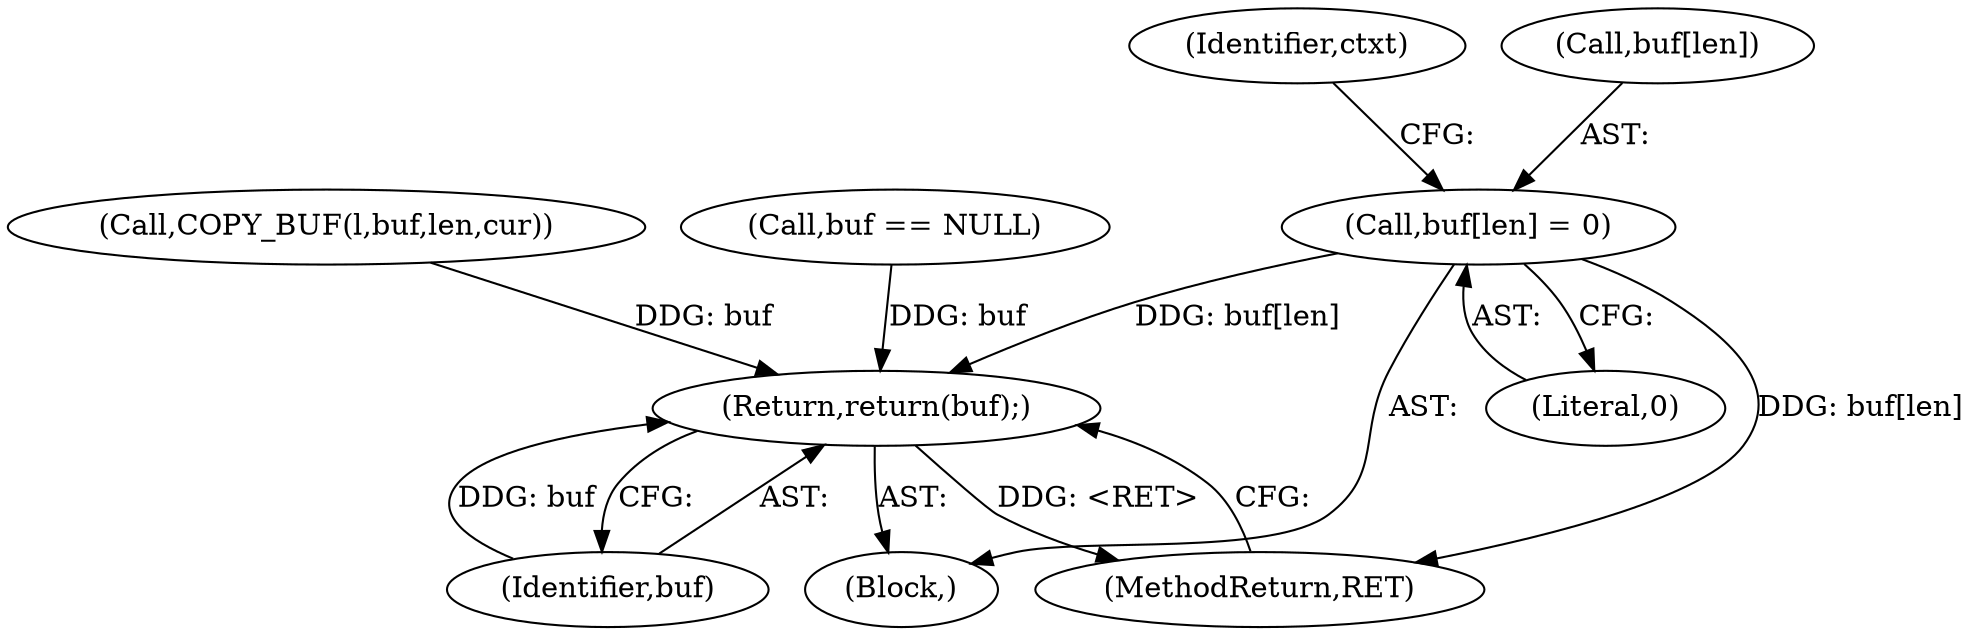 digraph "0_Chrome_d0947db40187f4708c58e64cbd6013faf9eddeed_36@array" {
"1000280" [label="(Call,buf[len] = 0)"];
"1000304" [label="(Return,return(buf);)"];
"1000280" [label="(Call,buf[len] = 0)"];
"1000284" [label="(Literal,0)"];
"1000304" [label="(Return,return(buf);)"];
"1000306" [label="(MethodReturn,RET)"];
"1000103" [label="(Block,)"];
"1000167" [label="(Call,buf == NULL)"];
"1000258" [label="(Call,COPY_BUF(l,buf,len,cur))"];
"1000287" [label="(Identifier,ctxt)"];
"1000305" [label="(Identifier,buf)"];
"1000281" [label="(Call,buf[len])"];
"1000280" -> "1000103"  [label="AST: "];
"1000280" -> "1000284"  [label="CFG: "];
"1000281" -> "1000280"  [label="AST: "];
"1000284" -> "1000280"  [label="AST: "];
"1000287" -> "1000280"  [label="CFG: "];
"1000280" -> "1000306"  [label="DDG: buf[len]"];
"1000280" -> "1000304"  [label="DDG: buf[len]"];
"1000304" -> "1000103"  [label="AST: "];
"1000304" -> "1000305"  [label="CFG: "];
"1000305" -> "1000304"  [label="AST: "];
"1000306" -> "1000304"  [label="CFG: "];
"1000304" -> "1000306"  [label="DDG: <RET>"];
"1000305" -> "1000304"  [label="DDG: buf"];
"1000167" -> "1000304"  [label="DDG: buf"];
"1000258" -> "1000304"  [label="DDG: buf"];
}
